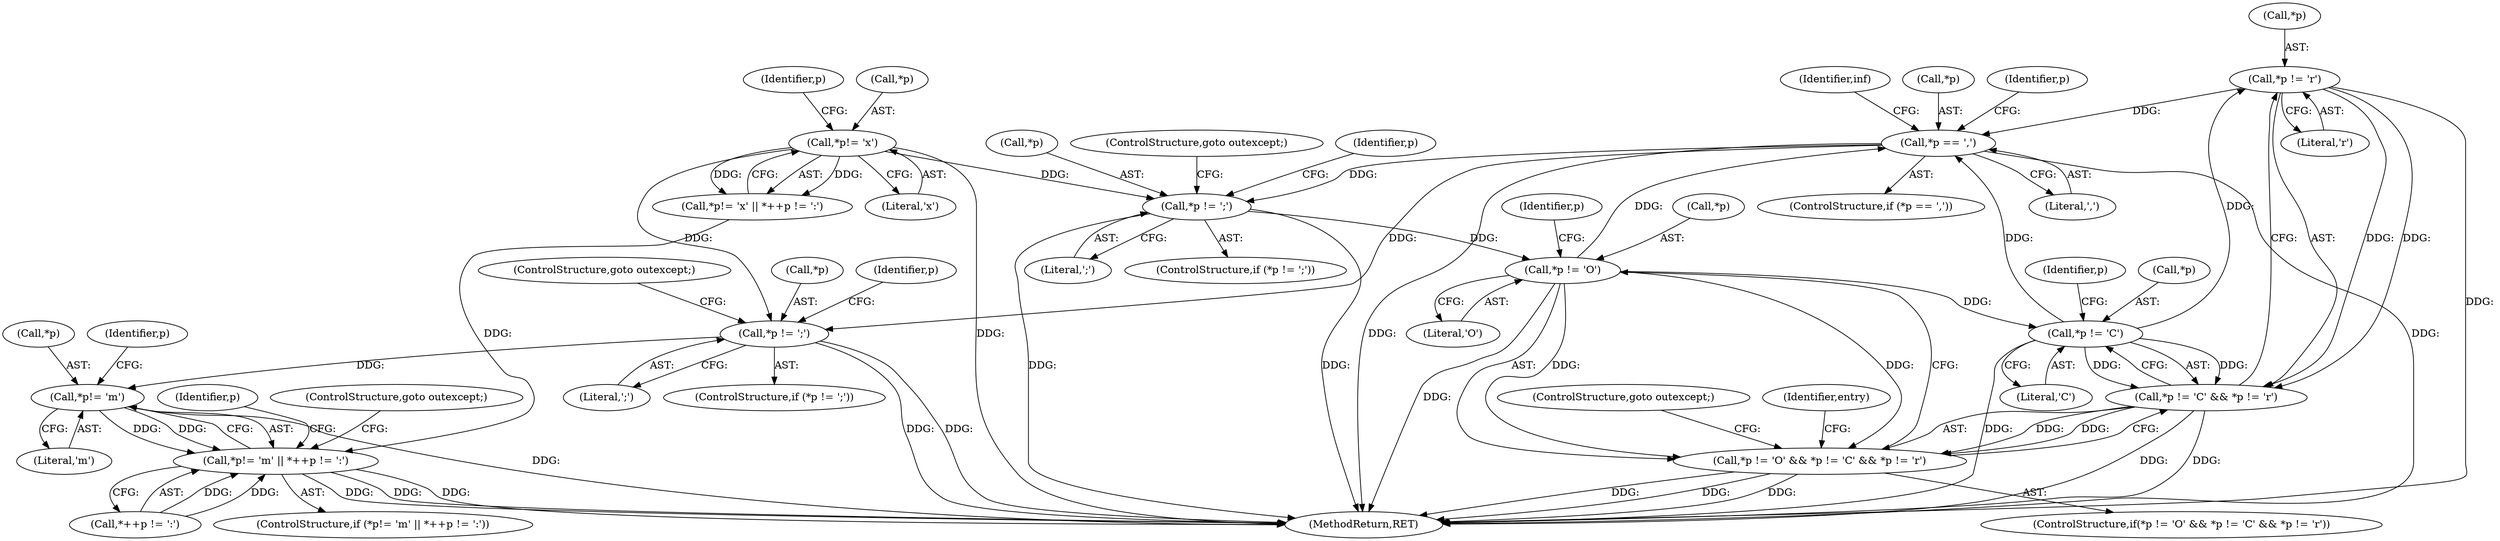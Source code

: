 digraph "0_php-src_61cdd1255d5b9c8453be71aacbbf682796ac77d4@pointer" {
"1000230" [label="(Call,*p != 'r')"];
"1000226" [label="(Call,*p != 'C')"];
"1000221" [label="(Call,*p != 'O')"];
"1000211" [label="(Call,*p != ';')"];
"1000261" [label="(Call,*p == ',')"];
"1000230" [label="(Call,*p != 'r')"];
"1000160" [label="(Call,*p!= 'x')"];
"1000225" [label="(Call,*p != 'C' && *p != 'r')"];
"1000220" [label="(Call,*p != 'O' && *p != 'C' && *p != 'r')"];
"1000391" [label="(Call,*p != ';')"];
"1000401" [label="(Call,*p!= 'm')"];
"1000400" [label="(Call,*p!= 'm' || *++p != ':')"];
"1000392" [label="(Call,*p)"];
"1000260" [label="(ControlStructure,if (*p == ','))"];
"1000219" [label="(ControlStructure,if(*p != 'O' && *p != 'C' && *p != 'r'))"];
"1000231" [label="(Call,*p)"];
"1000401" [label="(Call,*p!= 'm')"];
"1000394" [label="(Literal,';')"];
"1000232" [label="(Identifier,p)"];
"1000230" [label="(Call,*p != 'r')"];
"1000229" [label="(Literal,'C')"];
"1000235" [label="(ControlStructure,goto outexcept;)"];
"1000227" [label="(Call,*p)"];
"1000222" [label="(Call,*p)"];
"1000214" [label="(Literal,';')"];
"1000218" [label="(Identifier,p)"];
"1000233" [label="(Literal,'r')"];
"1000160" [label="(Call,*p!= 'x')"];
"1000398" [label="(Identifier,p)"];
"1000262" [label="(Call,*p)"];
"1000225" [label="(Call,*p != 'C' && *p != 'r')"];
"1000408" [label="(Identifier,p)"];
"1000224" [label="(Literal,'O')"];
"1000221" [label="(Call,*p != 'O')"];
"1000404" [label="(Literal,'m')"];
"1000226" [label="(Call,*p != 'C')"];
"1000210" [label="(ControlStructure,if (*p != ';'))"];
"1000400" [label="(Call,*p!= 'm' || *++p != ':')"];
"1000463" [label="(MethodReturn,RET)"];
"1000264" [label="(Literal,',')"];
"1000411" [label="(ControlStructure,goto outexcept;)"];
"1000413" [label="(Identifier,p)"];
"1000267" [label="(Identifier,p)"];
"1000261" [label="(Call,*p == ',')"];
"1000391" [label="(Call,*p != ';')"];
"1000212" [label="(Call,*p)"];
"1000289" [label="(Identifier,inf)"];
"1000167" [label="(Identifier,p)"];
"1000240" [label="(Identifier,entry)"];
"1000396" [label="(ControlStructure,goto outexcept;)"];
"1000402" [label="(Call,*p)"];
"1000216" [label="(ControlStructure,goto outexcept;)"];
"1000220" [label="(Call,*p != 'O' && *p != 'C' && *p != 'r')"];
"1000161" [label="(Call,*p)"];
"1000228" [label="(Identifier,p)"];
"1000399" [label="(ControlStructure,if (*p!= 'm' || *++p != ':'))"];
"1000405" [label="(Call,*++p != ':')"];
"1000159" [label="(Call,*p!= 'x' || *++p != ':')"];
"1000390" [label="(ControlStructure,if (*p != ';'))"];
"1000211" [label="(Call,*p != ';')"];
"1000163" [label="(Literal,'x')"];
"1000230" -> "1000225"  [label="AST: "];
"1000230" -> "1000233"  [label="CFG: "];
"1000231" -> "1000230"  [label="AST: "];
"1000233" -> "1000230"  [label="AST: "];
"1000225" -> "1000230"  [label="CFG: "];
"1000230" -> "1000463"  [label="DDG: "];
"1000230" -> "1000225"  [label="DDG: "];
"1000230" -> "1000225"  [label="DDG: "];
"1000226" -> "1000230"  [label="DDG: "];
"1000230" -> "1000261"  [label="DDG: "];
"1000226" -> "1000225"  [label="AST: "];
"1000226" -> "1000229"  [label="CFG: "];
"1000227" -> "1000226"  [label="AST: "];
"1000229" -> "1000226"  [label="AST: "];
"1000232" -> "1000226"  [label="CFG: "];
"1000225" -> "1000226"  [label="CFG: "];
"1000226" -> "1000463"  [label="DDG: "];
"1000226" -> "1000225"  [label="DDG: "];
"1000226" -> "1000225"  [label="DDG: "];
"1000221" -> "1000226"  [label="DDG: "];
"1000226" -> "1000261"  [label="DDG: "];
"1000221" -> "1000220"  [label="AST: "];
"1000221" -> "1000224"  [label="CFG: "];
"1000222" -> "1000221"  [label="AST: "];
"1000224" -> "1000221"  [label="AST: "];
"1000228" -> "1000221"  [label="CFG: "];
"1000220" -> "1000221"  [label="CFG: "];
"1000221" -> "1000463"  [label="DDG: "];
"1000221" -> "1000220"  [label="DDG: "];
"1000221" -> "1000220"  [label="DDG: "];
"1000211" -> "1000221"  [label="DDG: "];
"1000221" -> "1000261"  [label="DDG: "];
"1000211" -> "1000210"  [label="AST: "];
"1000211" -> "1000214"  [label="CFG: "];
"1000212" -> "1000211"  [label="AST: "];
"1000214" -> "1000211"  [label="AST: "];
"1000216" -> "1000211"  [label="CFG: "];
"1000218" -> "1000211"  [label="CFG: "];
"1000211" -> "1000463"  [label="DDG: "];
"1000211" -> "1000463"  [label="DDG: "];
"1000261" -> "1000211"  [label="DDG: "];
"1000160" -> "1000211"  [label="DDG: "];
"1000261" -> "1000260"  [label="AST: "];
"1000261" -> "1000264"  [label="CFG: "];
"1000262" -> "1000261"  [label="AST: "];
"1000264" -> "1000261"  [label="AST: "];
"1000267" -> "1000261"  [label="CFG: "];
"1000289" -> "1000261"  [label="CFG: "];
"1000261" -> "1000463"  [label="DDG: "];
"1000261" -> "1000463"  [label="DDG: "];
"1000261" -> "1000391"  [label="DDG: "];
"1000160" -> "1000159"  [label="AST: "];
"1000160" -> "1000163"  [label="CFG: "];
"1000161" -> "1000160"  [label="AST: "];
"1000163" -> "1000160"  [label="AST: "];
"1000167" -> "1000160"  [label="CFG: "];
"1000159" -> "1000160"  [label="CFG: "];
"1000160" -> "1000463"  [label="DDG: "];
"1000160" -> "1000159"  [label="DDG: "];
"1000160" -> "1000159"  [label="DDG: "];
"1000160" -> "1000391"  [label="DDG: "];
"1000225" -> "1000220"  [label="AST: "];
"1000220" -> "1000225"  [label="CFG: "];
"1000225" -> "1000463"  [label="DDG: "];
"1000225" -> "1000463"  [label="DDG: "];
"1000225" -> "1000220"  [label="DDG: "];
"1000225" -> "1000220"  [label="DDG: "];
"1000220" -> "1000219"  [label="AST: "];
"1000235" -> "1000220"  [label="CFG: "];
"1000240" -> "1000220"  [label="CFG: "];
"1000220" -> "1000463"  [label="DDG: "];
"1000220" -> "1000463"  [label="DDG: "];
"1000220" -> "1000463"  [label="DDG: "];
"1000391" -> "1000390"  [label="AST: "];
"1000391" -> "1000394"  [label="CFG: "];
"1000392" -> "1000391"  [label="AST: "];
"1000394" -> "1000391"  [label="AST: "];
"1000396" -> "1000391"  [label="CFG: "];
"1000398" -> "1000391"  [label="CFG: "];
"1000391" -> "1000463"  [label="DDG: "];
"1000391" -> "1000463"  [label="DDG: "];
"1000391" -> "1000401"  [label="DDG: "];
"1000401" -> "1000400"  [label="AST: "];
"1000401" -> "1000404"  [label="CFG: "];
"1000402" -> "1000401"  [label="AST: "];
"1000404" -> "1000401"  [label="AST: "];
"1000408" -> "1000401"  [label="CFG: "];
"1000400" -> "1000401"  [label="CFG: "];
"1000401" -> "1000463"  [label="DDG: "];
"1000401" -> "1000400"  [label="DDG: "];
"1000401" -> "1000400"  [label="DDG: "];
"1000400" -> "1000399"  [label="AST: "];
"1000400" -> "1000405"  [label="CFG: "];
"1000405" -> "1000400"  [label="AST: "];
"1000411" -> "1000400"  [label="CFG: "];
"1000413" -> "1000400"  [label="CFG: "];
"1000400" -> "1000463"  [label="DDG: "];
"1000400" -> "1000463"  [label="DDG: "];
"1000400" -> "1000463"  [label="DDG: "];
"1000159" -> "1000400"  [label="DDG: "];
"1000405" -> "1000400"  [label="DDG: "];
"1000405" -> "1000400"  [label="DDG: "];
}
